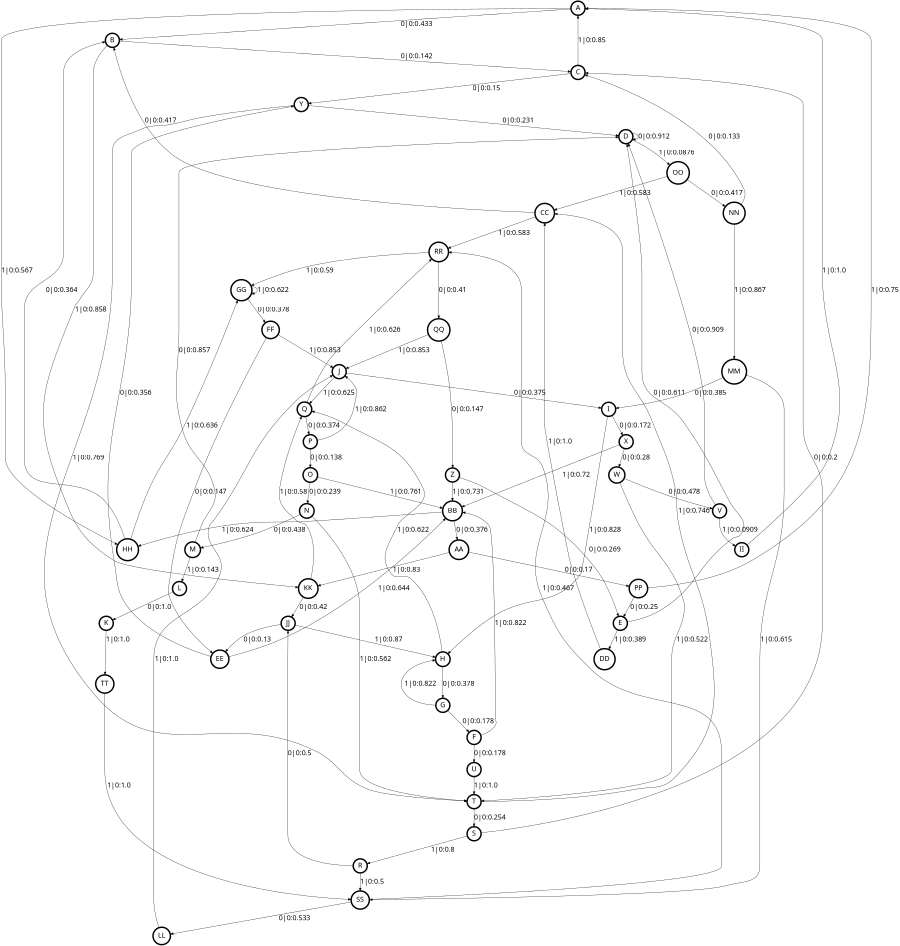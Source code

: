 digraph  {
size = "6,8.5";
ratio = "fill";
node
[shape = circle];
node [fontsize = 24];
node [penwidth = 5];
edge [fontsize = 24];
node [fontname = "CMU Serif Roman"];
graph [fontname = "CMU Serif Roman"];
edge [fontname = "CMU Serif Roman"];
A -> B [label = "0|0:0.433\l"];
A -> HH [label = "1|0:0.567\l"];
B -> C [label = "0|0:0.142\l"];
B -> KK [label = "1|0:0.858\l"];
C -> A [label = "1|0:0.85\l"];
C -> Y [label = "0|0:0.15\l"];
D -> D [label = "0|0:0.912\l"];
D -> OO [label = "1|0:0.0876\l"];
E -> D [label = "0|0:0.611\l"];
E -> DD [label = "1|0:0.389\l"];
F -> U [label = "0|0:0.178\l"];
F -> BB [label = "1|0:0.822\l"];
G -> F [label = "0|0:0.178\l"];
G -> H [label = "1|0:0.822\l"];
H -> G [label = "0|0:0.378\l"];
H -> Q [label = "1|0:0.622\l"];
I -> H [label = "1|0:0.828\l"];
I -> X [label = "0|0:0.172\l"];
J -> I [label = "0|0:0.375\l"];
J -> Q [label = "1|0:0.625\l"];
K -> TT [label = "1|0:1.0\l"];
L -> K [label = "0|0:1.0\l"];
M -> D [label = "0|0:0.857\l"];
M -> L [label = "1|0:0.143\l"];
N -> M [label = "0|0:0.438\l"];
N -> T [label = "1|0:0.562\l"];
O -> N [label = "0|0:0.239\l"];
O -> BB [label = "1|0:0.761\l"];
P -> J [label = "1|0:0.862\l"];
P -> O [label = "0|0:0.138\l"];
Q -> P [label = "0|0:0.374\l"];
Q -> RR [label = "1|0:0.626\l"];
R -> JJ [label = "0|0:0.5\l"];
R -> SS [label = "1|0:0.5\l"];
S -> C [label = "0|0:0.2\l"];
S -> R [label = "1|0:0.8\l"];
T -> S [label = "0|0:0.254\l"];
T -> CC [label = "1|0:0.746\l"];
U -> T [label = "1|0:1.0\l"];
V -> D [label = "0|0:0.909\l"];
V -> II [label = "1|0:0.0909\l"];
W -> T [label = "1|0:0.522\l"];
W -> V [label = "0|0:0.478\l"];
X -> W [label = "0|0:0.28\l"];
X -> BB [label = "1|0:0.72\l"];
Y -> D [label = "0|0:0.231\l"];
Y -> T [label = "1|0:0.769\l"];
Z -> E [label = "0|0:0.269\l"];
Z -> BB [label = "1|0:0.731\l"];
AA -> KK [label = "1|0:0.83\l"];
AA -> PP [label = "0|0:0.17\l"];
BB -> AA [label = "0|0:0.376\l"];
BB -> HH [label = "1|0:0.624\l"];
CC -> B [label = "0|0:0.417\l"];
CC -> RR [label = "1|0:0.583\l"];
DD -> CC [label = "1|0:1.0\l"];
EE -> Y [label = "0|0:0.356\l"];
EE -> BB [label = "1|0:0.644\l"];
FF -> J [label = "1|0:0.853\l"];
FF -> EE [label = "0|0:0.147\l"];
GG -> FF [label = "0|0:0.378\l"];
GG -> GG [label = "1|0:0.622\l"];
HH -> B [label = "0|0:0.364\l"];
HH -> GG [label = "1|0:0.636\l"];
II -> A [label = "1|0:1.0\l"];
JJ -> H [label = "1|0:0.87\l"];
JJ -> EE [label = "0|0:0.13\l"];
KK -> Q [label = "1|0:0.58\l"];
KK -> JJ [label = "0|0:0.42\l"];
LL -> J [label = "1|0:1.0\l"];
MM -> I [label = "0|0:0.385\l"];
MM -> SS [label = "1|0:0.615\l"];
NN -> C [label = "0|0:0.133\l"];
NN -> MM [label = "1|0:0.867\l"];
OO -> CC [label = "1|0:0.583\l"];
OO -> NN [label = "0|0:0.417\l"];
PP -> A [label = "1|0:0.75\l"];
PP -> E [label = "0|0:0.25\l"];
QQ -> J [label = "1|0:0.853\l"];
QQ -> Z [label = "0|0:0.147\l"];
RR -> GG [label = "1|0:0.59\l"];
RR -> QQ [label = "0|0:0.41\l"];
SS -> LL [label = "0|0:0.533\l"];
SS -> RR [label = "1|0:0.467\l"];
TT -> SS [label = "1|0:1.0\l"];
}